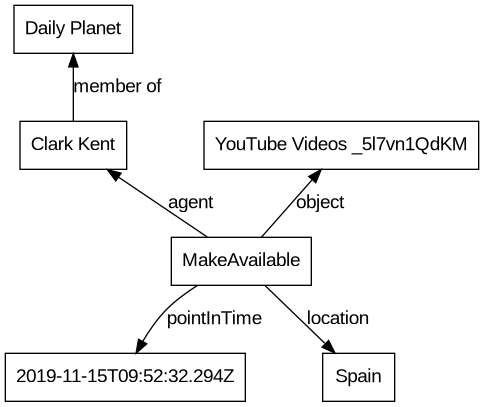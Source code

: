 @startuml
digraph CopyrightOntoMakeAvailableSample {
  node [shape=box; fontname="Arial"];
  edge [fontname="Arial"];
  rankdir=TB; nodesep=0.8; compound=true; newrank=true;

  "Daily Planet" -> "Clark Kent" [dir=back, label="member of"]
  "Clark Kent" -> "MakeAvailable" [dir=back, label="agent"]
  "YouTube Videos _5l7vn1QdKM" -> "MakeAvailable" [dir=back, label="object"]
  "MakeAvailable" -> "2019-11-15T09:52:32.294Z" [label="pointInTime"]
  "MakeAvailable" -> "Spain" [label="location"]
}
@enduml
